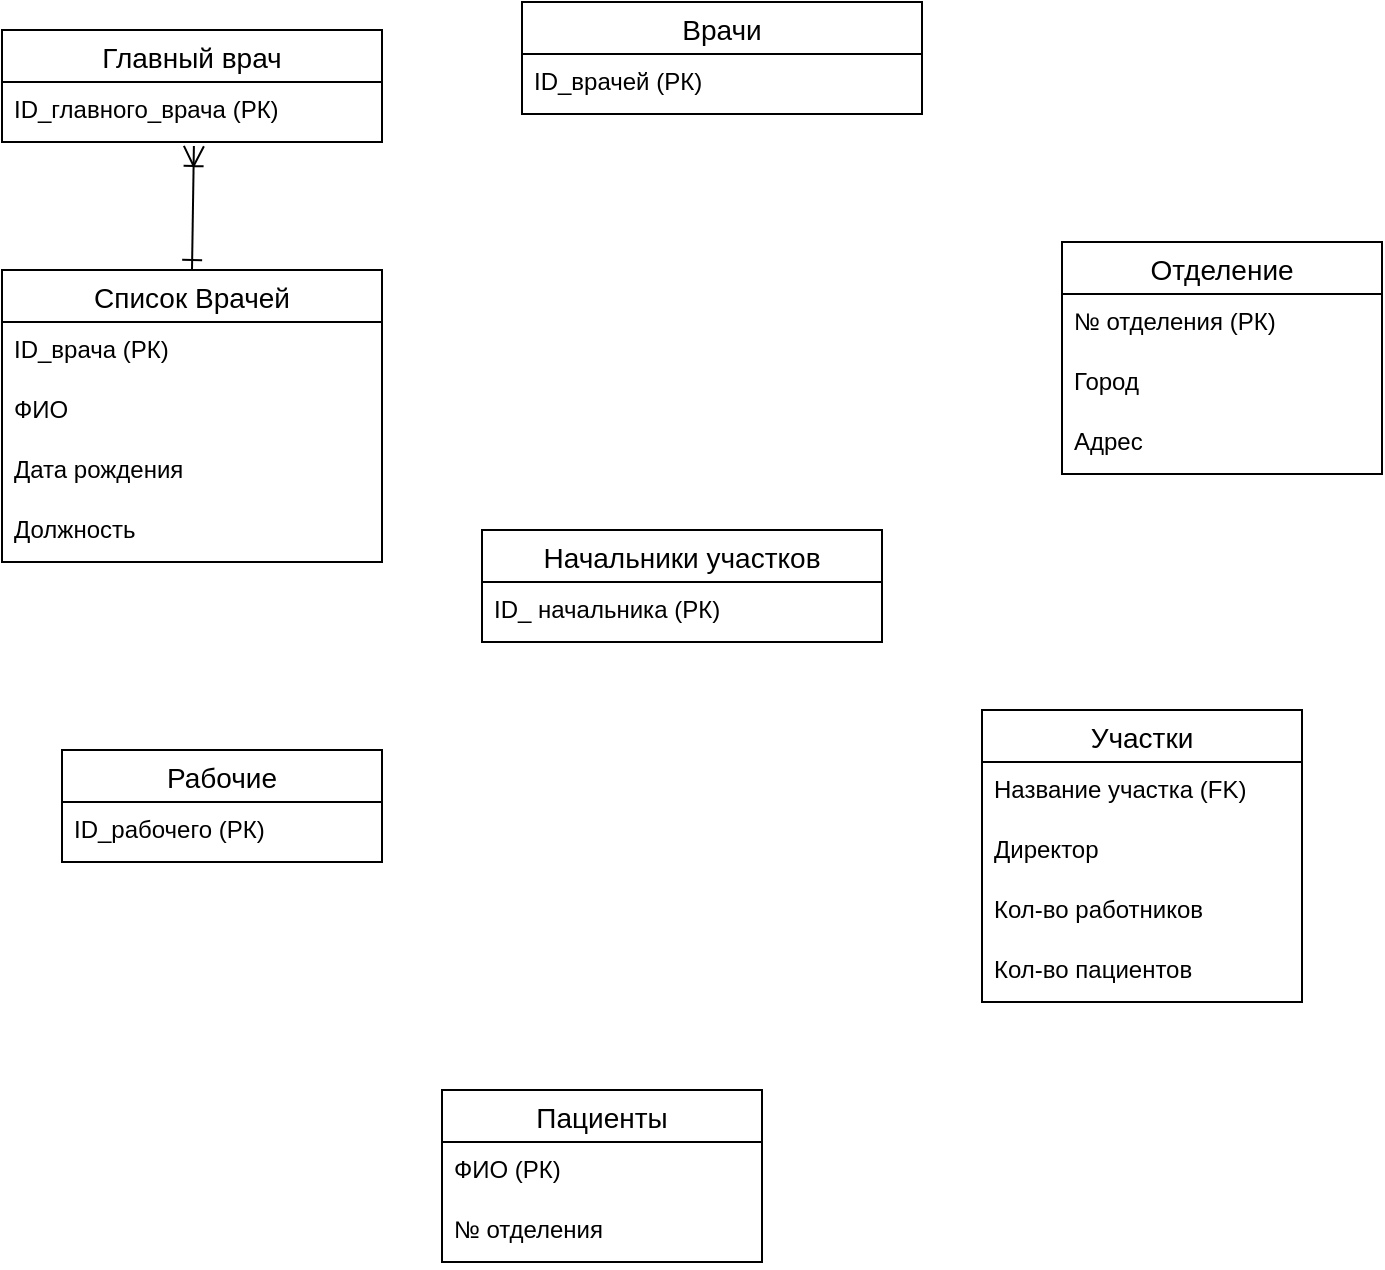<mxfile version="20.7.3" type="github">
  <diagram id="C5RBs43oDa-KdzZeNtuy" name="Page-1">
    <mxGraphModel dx="1434" dy="764" grid="1" gridSize="10" guides="1" tooltips="1" connect="1" arrows="1" fold="1" page="1" pageScale="1" pageWidth="827" pageHeight="1169" math="0" shadow="0">
      <root>
        <mxCell id="WIyWlLk6GJQsqaUBKTNV-0" />
        <mxCell id="WIyWlLk6GJQsqaUBKTNV-1" parent="WIyWlLk6GJQsqaUBKTNV-0" />
        <mxCell id="ixyR4mZUPTP6n6HTdZnD-0" value="Главный врач" style="swimlane;fontStyle=0;childLayout=stackLayout;horizontal=1;startSize=26;horizontalStack=0;resizeParent=1;resizeParentMax=0;resizeLast=0;collapsible=1;marginBottom=0;align=center;fontSize=14;" vertex="1" parent="WIyWlLk6GJQsqaUBKTNV-1">
          <mxGeometry x="120" y="80" width="190" height="56" as="geometry" />
        </mxCell>
        <mxCell id="ixyR4mZUPTP6n6HTdZnD-1" value="ID_главного_врача (РК)" style="text;strokeColor=none;fillColor=none;spacingLeft=4;spacingRight=4;overflow=hidden;rotatable=0;points=[[0,0.5],[1,0.5]];portConstraint=eastwest;fontSize=12;" vertex="1" parent="ixyR4mZUPTP6n6HTdZnD-0">
          <mxGeometry y="26" width="190" height="30" as="geometry" />
        </mxCell>
        <mxCell id="ixyR4mZUPTP6n6HTdZnD-4" value="Врачи" style="swimlane;fontStyle=0;childLayout=stackLayout;horizontal=1;startSize=26;horizontalStack=0;resizeParent=1;resizeParentMax=0;resizeLast=0;collapsible=1;marginBottom=0;align=center;fontSize=14;" vertex="1" parent="WIyWlLk6GJQsqaUBKTNV-1">
          <mxGeometry x="380" y="66" width="200" height="56" as="geometry" />
        </mxCell>
        <mxCell id="ixyR4mZUPTP6n6HTdZnD-5" value="ID_врачей (РК)" style="text;strokeColor=none;fillColor=none;spacingLeft=4;spacingRight=4;overflow=hidden;rotatable=0;points=[[0,0.5],[1,0.5]];portConstraint=eastwest;fontSize=12;" vertex="1" parent="ixyR4mZUPTP6n6HTdZnD-4">
          <mxGeometry y="26" width="200" height="30" as="geometry" />
        </mxCell>
        <mxCell id="ixyR4mZUPTP6n6HTdZnD-8" value="Список Врачей" style="swimlane;fontStyle=0;childLayout=stackLayout;horizontal=1;startSize=26;horizontalStack=0;resizeParent=1;resizeParentMax=0;resizeLast=0;collapsible=1;marginBottom=0;align=center;fontSize=14;" vertex="1" parent="WIyWlLk6GJQsqaUBKTNV-1">
          <mxGeometry x="120" y="200" width="190" height="146" as="geometry" />
        </mxCell>
        <mxCell id="ixyR4mZUPTP6n6HTdZnD-9" value="ID_врача (РК)" style="text;strokeColor=none;fillColor=none;spacingLeft=4;spacingRight=4;overflow=hidden;rotatable=0;points=[[0,0.5],[1,0.5]];portConstraint=eastwest;fontSize=12;" vertex="1" parent="ixyR4mZUPTP6n6HTdZnD-8">
          <mxGeometry y="26" width="190" height="30" as="geometry" />
        </mxCell>
        <mxCell id="ixyR4mZUPTP6n6HTdZnD-10" value="ФИО" style="text;strokeColor=none;fillColor=none;spacingLeft=4;spacingRight=4;overflow=hidden;rotatable=0;points=[[0,0.5],[1,0.5]];portConstraint=eastwest;fontSize=12;" vertex="1" parent="ixyR4mZUPTP6n6HTdZnD-8">
          <mxGeometry y="56" width="190" height="30" as="geometry" />
        </mxCell>
        <mxCell id="ixyR4mZUPTP6n6HTdZnD-11" value="Дата рождения" style="text;strokeColor=none;fillColor=none;spacingLeft=4;spacingRight=4;overflow=hidden;rotatable=0;points=[[0,0.5],[1,0.5]];portConstraint=eastwest;fontSize=12;" vertex="1" parent="ixyR4mZUPTP6n6HTdZnD-8">
          <mxGeometry y="86" width="190" height="30" as="geometry" />
        </mxCell>
        <mxCell id="ixyR4mZUPTP6n6HTdZnD-13" value="Должность" style="text;strokeColor=none;fillColor=none;spacingLeft=4;spacingRight=4;overflow=hidden;rotatable=0;points=[[0,0.5],[1,0.5]];portConstraint=eastwest;fontSize=12;" vertex="1" parent="ixyR4mZUPTP6n6HTdZnD-8">
          <mxGeometry y="116" width="190" height="30" as="geometry" />
        </mxCell>
        <mxCell id="ixyR4mZUPTP6n6HTdZnD-14" value="Начальники участков" style="swimlane;fontStyle=0;childLayout=stackLayout;horizontal=1;startSize=26;horizontalStack=0;resizeParent=1;resizeParentMax=0;resizeLast=0;collapsible=1;marginBottom=0;align=center;fontSize=14;" vertex="1" parent="WIyWlLk6GJQsqaUBKTNV-1">
          <mxGeometry x="360" y="330" width="200" height="56" as="geometry" />
        </mxCell>
        <mxCell id="ixyR4mZUPTP6n6HTdZnD-15" value="ID_ начальника (РК)" style="text;strokeColor=none;fillColor=none;spacingLeft=4;spacingRight=4;overflow=hidden;rotatable=0;points=[[0,0.5],[1,0.5]];portConstraint=eastwest;fontSize=12;" vertex="1" parent="ixyR4mZUPTP6n6HTdZnD-14">
          <mxGeometry y="26" width="200" height="30" as="geometry" />
        </mxCell>
        <mxCell id="ixyR4mZUPTP6n6HTdZnD-18" value="Отделение" style="swimlane;fontStyle=0;childLayout=stackLayout;horizontal=1;startSize=26;horizontalStack=0;resizeParent=1;resizeParentMax=0;resizeLast=0;collapsible=1;marginBottom=0;align=center;fontSize=14;" vertex="1" parent="WIyWlLk6GJQsqaUBKTNV-1">
          <mxGeometry x="650" y="186" width="160" height="116" as="geometry" />
        </mxCell>
        <mxCell id="ixyR4mZUPTP6n6HTdZnD-19" value="№ отделения (РК)" style="text;strokeColor=none;fillColor=none;spacingLeft=4;spacingRight=4;overflow=hidden;rotatable=0;points=[[0,0.5],[1,0.5]];portConstraint=eastwest;fontSize=12;" vertex="1" parent="ixyR4mZUPTP6n6HTdZnD-18">
          <mxGeometry y="26" width="160" height="30" as="geometry" />
        </mxCell>
        <mxCell id="ixyR4mZUPTP6n6HTdZnD-20" value="Город" style="text;strokeColor=none;fillColor=none;spacingLeft=4;spacingRight=4;overflow=hidden;rotatable=0;points=[[0,0.5],[1,0.5]];portConstraint=eastwest;fontSize=12;" vertex="1" parent="ixyR4mZUPTP6n6HTdZnD-18">
          <mxGeometry y="56" width="160" height="30" as="geometry" />
        </mxCell>
        <mxCell id="ixyR4mZUPTP6n6HTdZnD-21" value="Адрес" style="text;strokeColor=none;fillColor=none;spacingLeft=4;spacingRight=4;overflow=hidden;rotatable=0;points=[[0,0.5],[1,0.5]];portConstraint=eastwest;fontSize=12;" vertex="1" parent="ixyR4mZUPTP6n6HTdZnD-18">
          <mxGeometry y="86" width="160" height="30" as="geometry" />
        </mxCell>
        <mxCell id="ixyR4mZUPTP6n6HTdZnD-22" value="Рабочие" style="swimlane;fontStyle=0;childLayout=stackLayout;horizontal=1;startSize=26;horizontalStack=0;resizeParent=1;resizeParentMax=0;resizeLast=0;collapsible=1;marginBottom=0;align=center;fontSize=14;" vertex="1" parent="WIyWlLk6GJQsqaUBKTNV-1">
          <mxGeometry x="150" y="440" width="160" height="56" as="geometry" />
        </mxCell>
        <mxCell id="ixyR4mZUPTP6n6HTdZnD-23" value="ID_рабочего (РК)" style="text;strokeColor=none;fillColor=none;spacingLeft=4;spacingRight=4;overflow=hidden;rotatable=0;points=[[0,0.5],[1,0.5]];portConstraint=eastwest;fontSize=12;" vertex="1" parent="ixyR4mZUPTP6n6HTdZnD-22">
          <mxGeometry y="26" width="160" height="30" as="geometry" />
        </mxCell>
        <mxCell id="ixyR4mZUPTP6n6HTdZnD-30" value="Участки" style="swimlane;fontStyle=0;childLayout=stackLayout;horizontal=1;startSize=26;horizontalStack=0;resizeParent=1;resizeParentMax=0;resizeLast=0;collapsible=1;marginBottom=0;align=center;fontSize=14;" vertex="1" parent="WIyWlLk6GJQsqaUBKTNV-1">
          <mxGeometry x="610" y="420" width="160" height="146" as="geometry" />
        </mxCell>
        <mxCell id="ixyR4mZUPTP6n6HTdZnD-31" value="Название участка (FK)" style="text;strokeColor=none;fillColor=none;spacingLeft=4;spacingRight=4;overflow=hidden;rotatable=0;points=[[0,0.5],[1,0.5]];portConstraint=eastwest;fontSize=12;" vertex="1" parent="ixyR4mZUPTP6n6HTdZnD-30">
          <mxGeometry y="26" width="160" height="30" as="geometry" />
        </mxCell>
        <mxCell id="ixyR4mZUPTP6n6HTdZnD-32" value="Директор" style="text;strokeColor=none;fillColor=none;spacingLeft=4;spacingRight=4;overflow=hidden;rotatable=0;points=[[0,0.5],[1,0.5]];portConstraint=eastwest;fontSize=12;" vertex="1" parent="ixyR4mZUPTP6n6HTdZnD-30">
          <mxGeometry y="56" width="160" height="30" as="geometry" />
        </mxCell>
        <mxCell id="ixyR4mZUPTP6n6HTdZnD-33" value="Кол-во работников" style="text;strokeColor=none;fillColor=none;spacingLeft=4;spacingRight=4;overflow=hidden;rotatable=0;points=[[0,0.5],[1,0.5]];portConstraint=eastwest;fontSize=12;" vertex="1" parent="ixyR4mZUPTP6n6HTdZnD-30">
          <mxGeometry y="86" width="160" height="30" as="geometry" />
        </mxCell>
        <mxCell id="ixyR4mZUPTP6n6HTdZnD-34" value="Кол-во пациентов" style="text;strokeColor=none;fillColor=none;spacingLeft=4;spacingRight=4;overflow=hidden;rotatable=0;points=[[0,0.5],[1,0.5]];portConstraint=eastwest;fontSize=12;" vertex="1" parent="ixyR4mZUPTP6n6HTdZnD-30">
          <mxGeometry y="116" width="160" height="30" as="geometry" />
        </mxCell>
        <mxCell id="ixyR4mZUPTP6n6HTdZnD-35" value="Пациенты" style="swimlane;fontStyle=0;childLayout=stackLayout;horizontal=1;startSize=26;horizontalStack=0;resizeParent=1;resizeParentMax=0;resizeLast=0;collapsible=1;marginBottom=0;align=center;fontSize=14;" vertex="1" parent="WIyWlLk6GJQsqaUBKTNV-1">
          <mxGeometry x="340" y="610" width="160" height="86" as="geometry" />
        </mxCell>
        <mxCell id="ixyR4mZUPTP6n6HTdZnD-36" value="ФИО (РК)" style="text;strokeColor=none;fillColor=none;spacingLeft=4;spacingRight=4;overflow=hidden;rotatable=0;points=[[0,0.5],[1,0.5]];portConstraint=eastwest;fontSize=12;" vertex="1" parent="ixyR4mZUPTP6n6HTdZnD-35">
          <mxGeometry y="26" width="160" height="30" as="geometry" />
        </mxCell>
        <mxCell id="ixyR4mZUPTP6n6HTdZnD-37" value="№ отделения" style="text;strokeColor=none;fillColor=none;spacingLeft=4;spacingRight=4;overflow=hidden;rotatable=0;points=[[0,0.5],[1,0.5]];portConstraint=eastwest;fontSize=12;" vertex="1" parent="ixyR4mZUPTP6n6HTdZnD-35">
          <mxGeometry y="56" width="160" height="30" as="geometry" />
        </mxCell>
        <mxCell id="ixyR4mZUPTP6n6HTdZnD-39" value="" style="fontSize=12;html=1;endArrow=ERoneToMany;startArrow=ERone;exitX=0.5;exitY=0;exitDx=0;exitDy=0;rounded=0;entryX=0.505;entryY=1.067;entryDx=0;entryDy=0;entryPerimeter=0;startFill=0;sourcePerimeterSpacing=9;targetPerimeterSpacing=9;jumpSize=6;startSize=8;endSize=8;" edge="1" parent="WIyWlLk6GJQsqaUBKTNV-1" source="ixyR4mZUPTP6n6HTdZnD-8" target="ixyR4mZUPTP6n6HTdZnD-1">
          <mxGeometry width="100" height="100" relative="1" as="geometry">
            <mxPoint x="300" y="250" as="sourcePoint" />
            <mxPoint x="240" y="150" as="targetPoint" />
          </mxGeometry>
        </mxCell>
      </root>
    </mxGraphModel>
  </diagram>
</mxfile>
